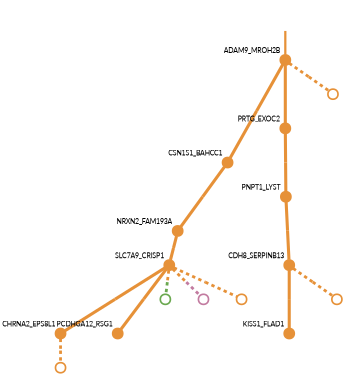 strict digraph  {
graph[splines=false]; nodesep=0.7; rankdir=TB; ranksep=0.6; forcelabels=true; dpi=600; size=2.5;
0 [color="#e69138ff", fillcolor="#e69138ff", fixedsize=true, fontname=Lato, fontsize="12pt", height="0.25", label="", penwidth=3, shape=circle, style=filled, xlabel=ADAM9_MROH2B];
1 [color="#e69138ff", fillcolor="#e69138ff", fixedsize=true, fontname=Lato, fontsize="12pt", height="0.25", label="", penwidth=3, shape=circle, style=filled, xlabel=CSN1S1_BAHCC1];
2 [color="#e69138ff", fillcolor="#e69138ff", fixedsize=true, fontname=Lato, fontsize="12pt", height="0.25", label="", penwidth=3, shape=circle, style=filled, xlabel=PRTG_EXOC2];
12 [color="#e69138ff", fillcolor="#e69138ff", fixedsize=true, fontname=Lato, fontsize="12pt", height="0.25", label="", penwidth=3, shape=circle, style=solid, xlabel=""];
5 [color="#e69138ff", fillcolor="#e69138ff", fixedsize=true, fontname=Lato, fontsize="12pt", height="0.25", label="", penwidth=3, shape=circle, style=filled, xlabel=NRXN2_FAM193A];
3 [color="#e69138ff", fillcolor="#e69138ff", fixedsize=true, fontname=Lato, fontsize="12pt", height="0.25", label="", penwidth=3, shape=circle, style=filled, xlabel=PNPT1_LYST];
4 [color="#e69138ff", fillcolor="#e69138ff", fixedsize=true, fontname=Lato, fontsize="12pt", height="0.25", label="", penwidth=3, shape=circle, style=filled, xlabel=CDH8_SERPINB13];
8 [color="#e69138ff", fillcolor="#e69138ff", fixedsize=true, fontname=Lato, fontsize="12pt", height="0.25", label="", penwidth=3, shape=circle, style=filled, xlabel=KISS1_FLAD1];
13 [color="#e69138ff", fillcolor="#e69138ff", fixedsize=true, fontname=Lato, fontsize="12pt", height="0.25", label="", penwidth=3, shape=circle, style=solid, xlabel=""];
9 [color="#e69138ff", fillcolor="#e69138ff", fixedsize=true, fontname=Lato, fontsize="12pt", height="0.25", label="", penwidth=3, shape=circle, style=filled, xlabel=SLC7A9_CRISP1];
7 [color="#e69138ff", fillcolor="#e69138ff", fixedsize=true, fontname=Lato, fontsize="12pt", height="0.25", label="", penwidth=3, shape=circle, style=filled, xlabel=CHRNA2_EPS8L1];
14 [color="#e69138ff", fillcolor="#e69138ff", fixedsize=true, fontname=Lato, fontsize="12pt", height="0.25", label="", penwidth=3, shape=circle, style=solid, xlabel=""];
6 [color="#e69138ff", fillcolor="#e69138ff", fixedsize=true, fontname=Lato, fontsize="12pt", height="0.25", label="", penwidth=3, shape=circle, style=filled, xlabel=PCDHGA12_RSG1];
10 [color="#6aa84fff", fillcolor="#6aa84fff", fixedsize=true, fontname=Lato, fontsize="12pt", height="0.25", label="", penwidth=3, shape=circle, style=solid, xlabel=""];
11 [color="#c27ba0ff", fillcolor="#c27ba0ff", fixedsize=true, fontname=Lato, fontsize="12pt", height="0.25", label="", penwidth=3, shape=circle, style=solid, xlabel=""];
15 [color="#e69138ff", fillcolor="#e69138ff", fixedsize=true, fontname=Lato, fontsize="12pt", height="0.25", label="", penwidth=3, shape=circle, style=solid, xlabel=""];
normal [label="", penwidth=3, style=invis, xlabel=ADAM9_MROH2B];
0 -> 1  [arrowsize=0, color="#e69138ff;0.5:#e69138ff", minlen="3.0", penwidth="5.5", style=solid];
0 -> 2  [arrowsize=0, color="#e69138ff;0.5:#e69138ff", minlen="2.384615421295166", penwidth="5.5", style=solid];
0 -> 12  [arrowsize=0, color="#e69138ff;0.5:#e69138ff", minlen="1.384615421295166", penwidth=5, style=dashed];
1 -> 5  [arrowsize=0, color="#e69138ff;0.5:#e69138ff", minlen="2.076923131942749", penwidth="5.5", style=solid];
2 -> 3  [arrowsize=0, color="#e69138ff;0.5:#e69138ff", minlen="2.230769157409668", penwidth="5.5", style=solid];
5 -> 9  [arrowsize=0, color="#e69138ff;0.5:#e69138ff", minlen="1.769230842590332", penwidth="5.5", style=solid];
3 -> 4  [arrowsize=0, color="#e69138ff;0.5:#e69138ff", minlen="2.230769157409668", penwidth="5.5", style=solid];
4 -> 8  [arrowsize=0, color="#e69138ff;0.5:#e69138ff", minlen="2.076923131942749", penwidth="5.5", style=solid];
4 -> 13  [arrowsize=0, color="#e69138ff;0.5:#e69138ff", minlen="1.384615421295166", penwidth=5, style=dashed];
9 -> 6  [arrowsize=0, color="#e69138ff;0.5:#e69138ff", minlen="2.076923131942749", penwidth="5.5", style=solid];
9 -> 7  [arrowsize=0, color="#e69138ff;0.5:#e69138ff", minlen="2.076923131942749", penwidth="5.5", style=solid];
9 -> 10  [arrowsize=0, color="#e69138ff;0.5:#6aa84fff", minlen="1.384615421295166", penwidth=5, style=dashed];
9 -> 11  [arrowsize=0, color="#e69138ff;0.5:#c27ba0ff", minlen="1.384615421295166", penwidth=5, style=dashed];
9 -> 15  [arrowsize=0, color="#e69138ff;0.5:#e69138ff", minlen="1.384615421295166", penwidth=5, style=dashed];
7 -> 14  [arrowsize=0, color="#e69138ff;0.5:#e69138ff", minlen="1.384615421295166", penwidth=5, style=dashed];
normal -> 0  [arrowsize=0, color="#e69138ff", label="", penwidth=4, style=solid];
}
